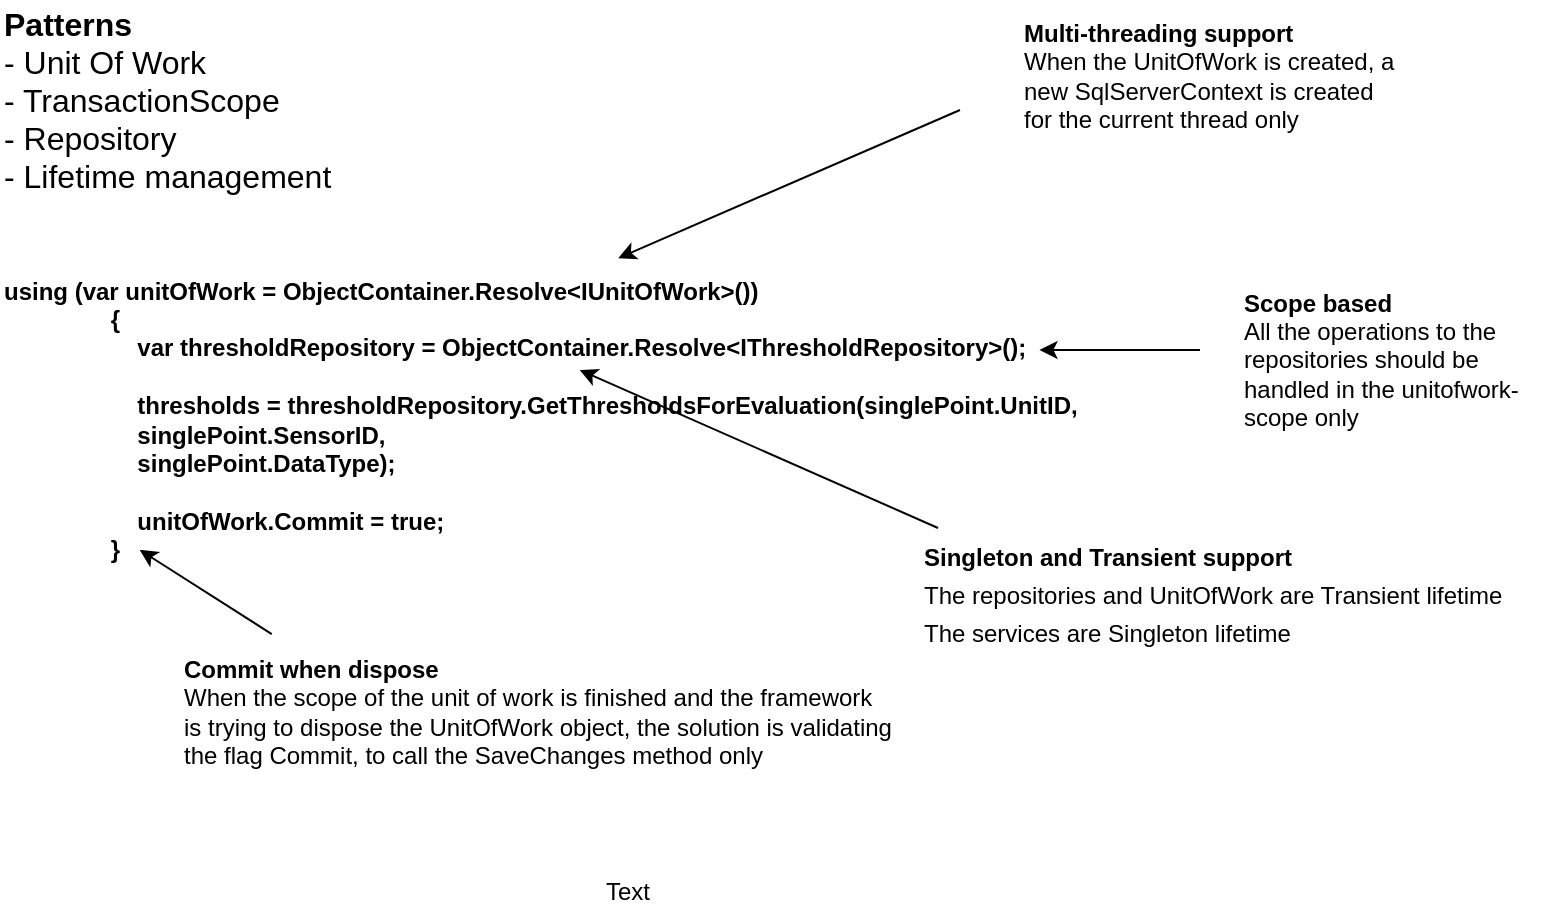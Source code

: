 <mxfile version="10.4.2" type="github"><diagram id="nbbZwi2o_-fyO_lO9dRL" name="Page-1"><mxGraphModel dx="800" dy="464" grid="1" gridSize="10" guides="1" tooltips="1" connect="1" arrows="1" fold="1" page="1" pageScale="1" pageWidth="850" pageHeight="1100" math="0" shadow="0"><root><mxCell id="0"/><mxCell id="1" parent="0"/><mxCell id="pSXNBCcxrmFRWv3yyFbv-1" value="&lt;div&gt;&lt;b&gt;using (var unitOfWork = ObjectContainer.Resolve&amp;lt;IUnitOfWork&amp;gt;())&lt;/b&gt;&lt;/div&gt;&lt;div&gt;&lt;b&gt;&amp;nbsp; &amp;nbsp; &amp;nbsp; &amp;nbsp; &amp;nbsp; &amp;nbsp; &amp;nbsp; &amp;nbsp; {&lt;/b&gt;&lt;/div&gt;&lt;div&gt;&lt;b&gt;&amp;nbsp; &amp;nbsp; &amp;nbsp; &amp;nbsp; &amp;nbsp; &amp;nbsp; &amp;nbsp; &amp;nbsp; &amp;nbsp; &amp;nbsp; var thresholdRepository = ObjectContainer.Resolve&amp;lt;IThresholdRepository&amp;gt;();&lt;/b&gt;&lt;/div&gt;&lt;div&gt;&lt;b&gt;&lt;br&gt;&lt;/b&gt;&lt;/div&gt;&lt;div&gt;&lt;b&gt;&amp;nbsp; &amp;nbsp; &amp;nbsp; &amp;nbsp; &amp;nbsp; &amp;nbsp; &amp;nbsp; &amp;nbsp; &amp;nbsp; &amp;nbsp; thresholds = thresholdRepository.GetThresholdsForEvaluation(singlePoint.UnitID,&lt;/b&gt;&lt;/div&gt;&lt;div&gt;&lt;b&gt;&amp;nbsp; &amp;nbsp; &amp;nbsp; &amp;nbsp; &amp;nbsp; &amp;nbsp; &amp;nbsp; &amp;nbsp; &amp;nbsp; &amp;nbsp; singlePoint.SensorID,&lt;/b&gt;&lt;/div&gt;&lt;div&gt;&lt;b&gt;&amp;nbsp; &amp;nbsp; &amp;nbsp; &amp;nbsp; &amp;nbsp; &amp;nbsp; &amp;nbsp; &amp;nbsp; &amp;nbsp; &amp;nbsp; singlePoint.DataType);&lt;/b&gt;&lt;/div&gt;&lt;div&gt;&lt;b&gt;&lt;br&gt;&lt;/b&gt;&lt;/div&gt;&lt;div&gt;&lt;b&gt;&amp;nbsp; &amp;nbsp; &amp;nbsp; &amp;nbsp; &amp;nbsp; &amp;nbsp; &amp;nbsp; &amp;nbsp; &amp;nbsp; &amp;nbsp; unitOfWork.Commit = true;&lt;/b&gt;&lt;/div&gt;&lt;div&gt;&lt;b&gt;&amp;nbsp; &amp;nbsp; &amp;nbsp; &amp;nbsp; &amp;nbsp; &amp;nbsp; &amp;nbsp; &amp;nbsp; }&lt;/b&gt;&lt;/div&gt;" style="text;html=1;strokeColor=none;fillColor=none;align=left;verticalAlign=middle;whiteSpace=wrap;rounded=0;" parent="1" vertex="1"><mxGeometry x="30" y="160" width="550" height="170" as="geometry"/></mxCell><mxCell id="pSXNBCcxrmFRWv3yyFbv-2" value="&lt;b style=&quot;font-size: 16px&quot;&gt;Patterns&lt;/b&gt;&lt;br style=&quot;font-size: 16px&quot;&gt;- Unit Of Work&lt;br style=&quot;font-size: 16px&quot;&gt;- TransactionScope&lt;br style=&quot;font-size: 16px&quot;&gt;- Repository&lt;br&gt;- Lifetime management&lt;br style=&quot;font-size: 16px&quot;&gt;" style="text;html=1;strokeColor=none;fillColor=none;align=left;verticalAlign=middle;whiteSpace=wrap;rounded=0;fontSize=16;" parent="1" vertex="1"><mxGeometry x="30" y="40" width="180" height="90" as="geometry"/></mxCell><mxCell id="pSXNBCcxrmFRWv3yyFbv-3" value="&lt;b&gt;Multi-threading support&lt;/b&gt;&lt;br&gt;&lt;div style=&quot;text-align: left&quot;&gt;&lt;span&gt;When the UnitOfWork is created, a new SqlServerContext is created for the current thread only&lt;/span&gt;&lt;/div&gt;" style="text;html=1;strokeColor=none;fillColor=none;align=left;verticalAlign=middle;whiteSpace=wrap;rounded=0;" parent="1" vertex="1"><mxGeometry x="540" y="35" width="190" height="75" as="geometry"/></mxCell><mxCell id="pSXNBCcxrmFRWv3yyFbv-4" value="&lt;b&gt;Scope based&lt;/b&gt;&lt;br&gt;All the operations to the repositories should be handled in the unitofwork-scope only&lt;br&gt;" style="text;html=1;strokeColor=none;fillColor=none;align=left;verticalAlign=middle;whiteSpace=wrap;rounded=0;" parent="1" vertex="1"><mxGeometry x="650" y="170" width="150" height="90" as="geometry"/></mxCell><mxCell id="pSXNBCcxrmFRWv3yyFbv-6" value="&lt;b&gt;Commit when dispose&lt;/b&gt;&lt;br&gt;When the scope of the unit of work is finished and the framework &lt;br&gt;is trying to dispose the UnitOfWork object, the solution is validating &lt;br&gt;the flag Commit, to call the SaveChanges method only&lt;br&gt;" style="text;html=1;resizable=0;points=[];autosize=1;align=left;verticalAlign=top;spacingTop=-4;" parent="1" vertex="1"><mxGeometry x="120" y="360" width="370" height="60" as="geometry"/></mxCell><mxCell id="LXL-wOGGDY4wf5qo_nN6-1" value="" style="endArrow=classic;html=1;entryX=0.127;entryY=0.882;entryDx=0;entryDy=0;entryPerimeter=0;exitX=0.124;exitY=-0.133;exitDx=0;exitDy=0;exitPerimeter=0;" edge="1" parent="1" source="pSXNBCcxrmFRWv3yyFbv-6" target="pSXNBCcxrmFRWv3yyFbv-1"><mxGeometry width="50" height="50" relative="1" as="geometry"><mxPoint x="30" y="490" as="sourcePoint"/><mxPoint x="80" y="440" as="targetPoint"/></mxGeometry></mxCell><mxCell id="LXL-wOGGDY4wf5qo_nN6-2" value="Text" style="text;html=1;resizable=0;points=[];autosize=1;align=left;verticalAlign=top;spacingTop=-4;" vertex="1" parent="1"><mxGeometry x="331" y="471" width="40" height="20" as="geometry"/></mxCell><mxCell id="LXL-wOGGDY4wf5qo_nN6-3" value="" style="endArrow=classic;html=1;entryX=0.945;entryY=0.294;entryDx=0;entryDy=0;entryPerimeter=0;" edge="1" parent="1" target="pSXNBCcxrmFRWv3yyFbv-1"><mxGeometry width="50" height="50" relative="1" as="geometry"><mxPoint x="630" y="210" as="sourcePoint"/><mxPoint x="80" y="510" as="targetPoint"/></mxGeometry></mxCell><mxCell id="LXL-wOGGDY4wf5qo_nN6-4" value="" style="endArrow=classic;html=1;entryX=0.562;entryY=0.024;entryDx=0;entryDy=0;entryPerimeter=0;" edge="1" parent="1" target="pSXNBCcxrmFRWv3yyFbv-1"><mxGeometry width="50" height="50" relative="1" as="geometry"><mxPoint x="510" y="90" as="sourcePoint"/><mxPoint x="80" y="510" as="targetPoint"/></mxGeometry></mxCell><mxCell id="LXL-wOGGDY4wf5qo_nN6-5" value="&lt;font style=&quot;font-size: 12px&quot;&gt;&lt;b&gt;Singleton and Transient support&lt;/b&gt;&lt;br&gt;The repositories and UnitOfWork are Transient lifetime&lt;br&gt;The services are Singleton lifetime&lt;br&gt;&lt;/font&gt;" style="text;html=1;resizable=0;points=[];autosize=1;align=left;verticalAlign=top;spacingTop=-4;fontSize=16;" vertex="1" parent="1"><mxGeometry x="490" y="300" width="300" height="60" as="geometry"/></mxCell><mxCell id="LXL-wOGGDY4wf5qo_nN6-6" value="" style="endArrow=classic;html=1;fontSize=16;entryX=0.527;entryY=0.353;entryDx=0;entryDy=0;entryPerimeter=0;exitX=0.03;exitY=-0.017;exitDx=0;exitDy=0;exitPerimeter=0;" edge="1" parent="1" source="LXL-wOGGDY4wf5qo_nN6-5" target="pSXNBCcxrmFRWv3yyFbv-1"><mxGeometry width="50" height="50" relative="1" as="geometry"><mxPoint x="210" y="480" as="sourcePoint"/><mxPoint x="120" y="510" as="targetPoint"/></mxGeometry></mxCell></root></mxGraphModel></diagram></mxfile>